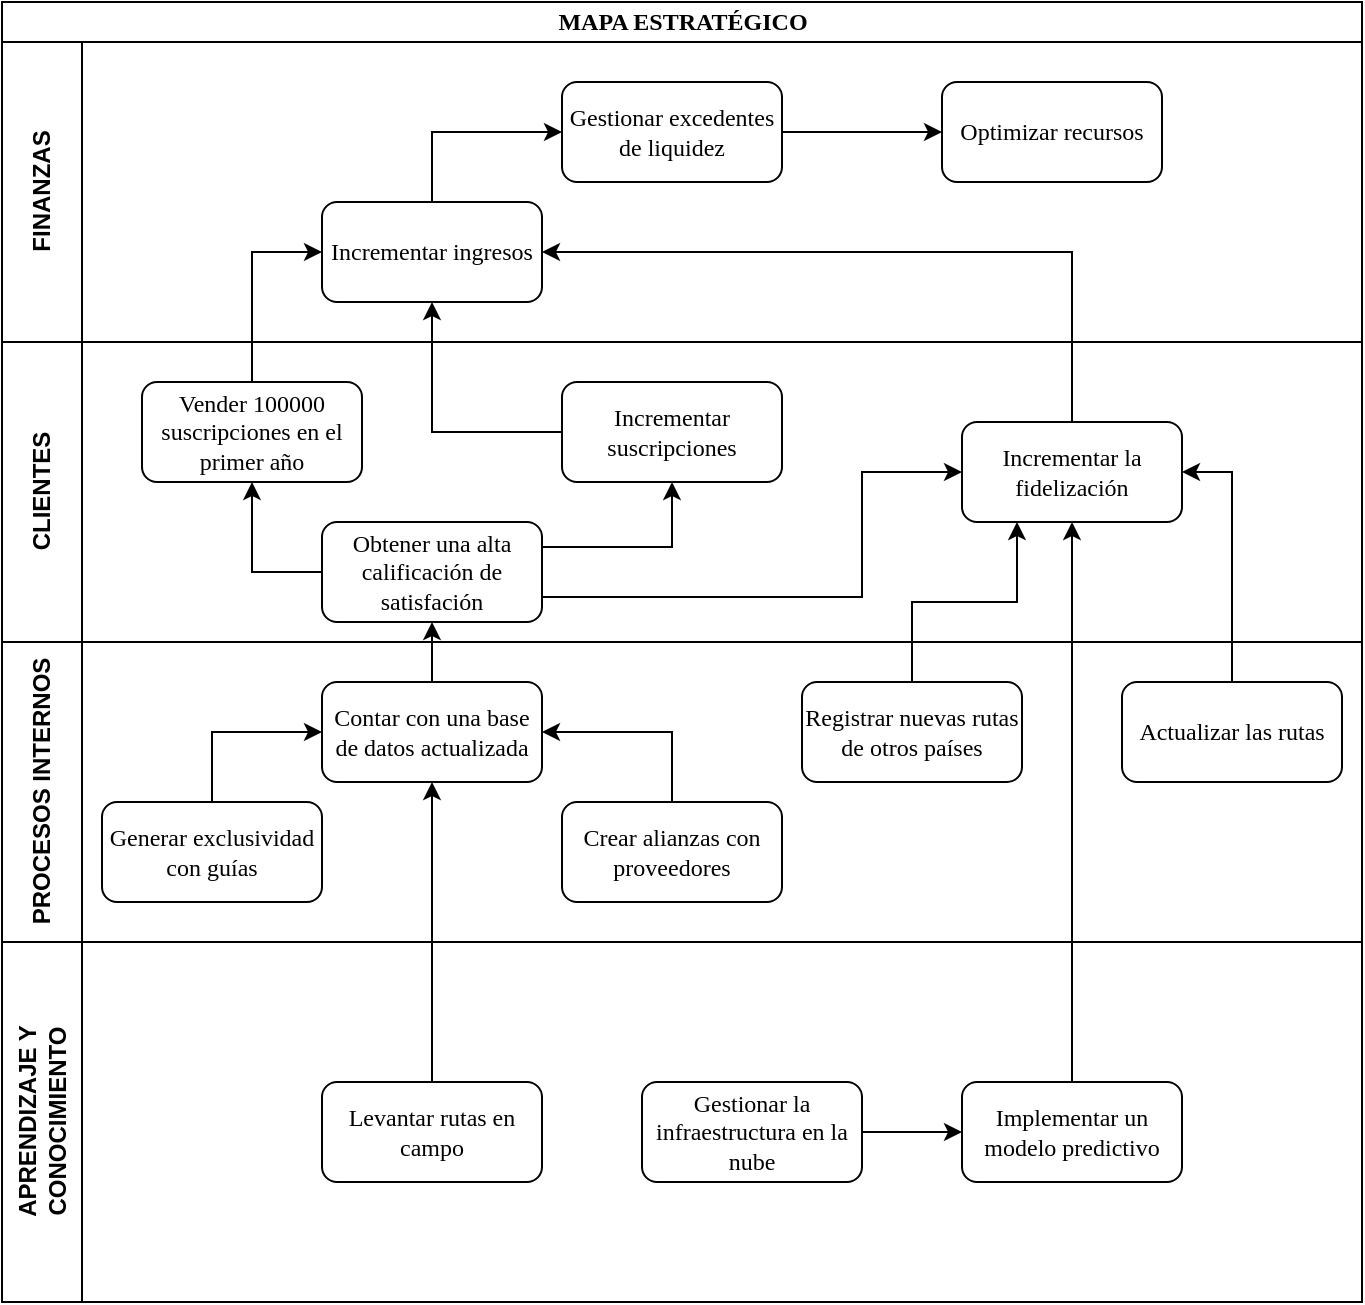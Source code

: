 <mxfile version="21.5.0" type="github">
  <diagram name="Page-1" id="c7488fd3-1785-93aa-aadb-54a6760d102a">
    <mxGraphModel dx="1247" dy="715" grid="1" gridSize="10" guides="1" tooltips="1" connect="1" arrows="1" fold="1" page="1" pageScale="1" pageWidth="1100" pageHeight="850" background="none" math="0" shadow="0">
      <root>
        <mxCell id="0" />
        <mxCell id="1" parent="0" />
        <mxCell id="2b4e8129b02d487f-1" value="MAPA ESTRATÉGICO" style="swimlane;html=1;childLayout=stackLayout;horizontal=1;startSize=20;horizontalStack=0;rounded=0;shadow=0;labelBackgroundColor=none;strokeWidth=1;fontFamily=Verdana;fontSize=12;align=center;" parent="1" vertex="1">
          <mxGeometry x="230" y="90" width="680" height="650" as="geometry" />
        </mxCell>
        <mxCell id="2b4e8129b02d487f-2" value="&lt;div&gt;FINANZAS&lt;/div&gt;" style="swimlane;html=1;startSize=40;horizontal=0;" parent="2b4e8129b02d487f-1" vertex="1">
          <mxGeometry y="20" width="680" height="150" as="geometry" />
        </mxCell>
        <mxCell id="X-eV1Z6oXzj3kzWsgmru-39" value="Incrementar ingresos" style="rounded=1;whiteSpace=wrap;html=1;shadow=0;labelBackgroundColor=none;strokeWidth=1;fontFamily=Verdana;fontSize=12;align=center;" vertex="1" parent="2b4e8129b02d487f-2">
          <mxGeometry x="160" y="80" width="110" height="50" as="geometry" />
        </mxCell>
        <mxCell id="X-eV1Z6oXzj3kzWsgmru-57" value="" style="edgeStyle=orthogonalEdgeStyle;rounded=0;orthogonalLoop=1;jettySize=auto;html=1;" edge="1" parent="2b4e8129b02d487f-2" source="X-eV1Z6oXzj3kzWsgmru-51" target="X-eV1Z6oXzj3kzWsgmru-56">
          <mxGeometry relative="1" as="geometry" />
        </mxCell>
        <mxCell id="X-eV1Z6oXzj3kzWsgmru-51" value="Gestionar excedentes de liquidez" style="rounded=1;whiteSpace=wrap;html=1;shadow=0;labelBackgroundColor=none;strokeWidth=1;fontFamily=Verdana;fontSize=12;align=center;" vertex="1" parent="2b4e8129b02d487f-2">
          <mxGeometry x="280" y="20" width="110" height="50" as="geometry" />
        </mxCell>
        <mxCell id="X-eV1Z6oXzj3kzWsgmru-53" style="edgeStyle=orthogonalEdgeStyle;rounded=0;orthogonalLoop=1;jettySize=auto;html=1;entryX=0;entryY=0.5;entryDx=0;entryDy=0;exitX=0.5;exitY=0;exitDx=0;exitDy=0;" edge="1" parent="2b4e8129b02d487f-2" source="X-eV1Z6oXzj3kzWsgmru-39" target="X-eV1Z6oXzj3kzWsgmru-51">
          <mxGeometry relative="1" as="geometry" />
        </mxCell>
        <mxCell id="X-eV1Z6oXzj3kzWsgmru-56" value="Optimizar recursos" style="rounded=1;whiteSpace=wrap;html=1;shadow=0;labelBackgroundColor=none;strokeWidth=1;fontFamily=Verdana;fontSize=12;align=center;" vertex="1" parent="2b4e8129b02d487f-2">
          <mxGeometry x="470" y="20" width="110" height="50" as="geometry" />
        </mxCell>
        <mxCell id="2b4e8129b02d487f-3" value="CLIENTES" style="swimlane;html=1;startSize=40;horizontal=0;" parent="2b4e8129b02d487f-1" vertex="1">
          <mxGeometry y="170" width="680" height="150" as="geometry" />
        </mxCell>
        <mxCell id="X-eV1Z6oXzj3kzWsgmru-45" style="edgeStyle=orthogonalEdgeStyle;rounded=0;orthogonalLoop=1;jettySize=auto;html=1;entryX=0.5;entryY=1;entryDx=0;entryDy=0;exitX=0;exitY=0.5;exitDx=0;exitDy=0;" edge="1" parent="2b4e8129b02d487f-3" source="2b4e8129b02d487f-12" target="X-eV1Z6oXzj3kzWsgmru-43">
          <mxGeometry relative="1" as="geometry" />
        </mxCell>
        <mxCell id="X-eV1Z6oXzj3kzWsgmru-46" style="edgeStyle=orthogonalEdgeStyle;rounded=0;orthogonalLoop=1;jettySize=auto;html=1;exitX=1;exitY=0.25;exitDx=0;exitDy=0;" edge="1" parent="2b4e8129b02d487f-3" source="2b4e8129b02d487f-12" target="X-eV1Z6oXzj3kzWsgmru-17">
          <mxGeometry relative="1" as="geometry" />
        </mxCell>
        <mxCell id="X-eV1Z6oXzj3kzWsgmru-62" style="edgeStyle=orthogonalEdgeStyle;rounded=0;orthogonalLoop=1;jettySize=auto;html=1;entryX=0;entryY=0.5;entryDx=0;entryDy=0;exitX=1;exitY=0.75;exitDx=0;exitDy=0;" edge="1" parent="2b4e8129b02d487f-3" source="2b4e8129b02d487f-12" target="X-eV1Z6oXzj3kzWsgmru-18">
          <mxGeometry relative="1" as="geometry">
            <Array as="points">
              <mxPoint x="430" y="128" />
              <mxPoint x="430" y="65" />
            </Array>
          </mxGeometry>
        </mxCell>
        <mxCell id="2b4e8129b02d487f-12" value="Obtener una alta calificación de satisfación" style="rounded=1;whiteSpace=wrap;html=1;shadow=0;labelBackgroundColor=none;strokeWidth=1;fontFamily=Verdana;fontSize=12;align=center;" parent="2b4e8129b02d487f-3" vertex="1">
          <mxGeometry x="160" y="90" width="110" height="50" as="geometry" />
        </mxCell>
        <mxCell id="X-eV1Z6oXzj3kzWsgmru-18" value="Incrementar la fidelización" style="rounded=1;whiteSpace=wrap;html=1;shadow=0;labelBackgroundColor=none;strokeWidth=1;fontFamily=Verdana;fontSize=12;align=center;" vertex="1" parent="2b4e8129b02d487f-3">
          <mxGeometry x="480" y="40" width="110" height="50" as="geometry" />
        </mxCell>
        <mxCell id="X-eV1Z6oXzj3kzWsgmru-17" value="Incrementar suscripciones" style="rounded=1;whiteSpace=wrap;html=1;shadow=0;labelBackgroundColor=none;strokeWidth=1;fontFamily=Verdana;fontSize=12;align=center;" vertex="1" parent="2b4e8129b02d487f-3">
          <mxGeometry x="280" y="20" width="110" height="50" as="geometry" />
        </mxCell>
        <mxCell id="X-eV1Z6oXzj3kzWsgmru-43" value="Vender 100000 suscripciones en el primer año" style="rounded=1;whiteSpace=wrap;html=1;shadow=0;labelBackgroundColor=none;strokeWidth=1;fontFamily=Verdana;fontSize=12;align=center;" vertex="1" parent="2b4e8129b02d487f-3">
          <mxGeometry x="70" y="20" width="110" height="50" as="geometry" />
        </mxCell>
        <mxCell id="2b4e8129b02d487f-4" value="PROCESOS INTERNOS" style="swimlane;html=1;startSize=40;horizontal=0;" parent="2b4e8129b02d487f-1" vertex="1">
          <mxGeometry y="320" width="680" height="150" as="geometry" />
        </mxCell>
        <mxCell id="X-eV1Z6oXzj3kzWsgmru-19" value="Actualizar las rutas" style="rounded=1;whiteSpace=wrap;html=1;shadow=0;labelBackgroundColor=none;strokeWidth=1;fontFamily=Verdana;fontSize=12;align=center;" vertex="1" parent="2b4e8129b02d487f-4">
          <mxGeometry x="560" y="20" width="110" height="50" as="geometry" />
        </mxCell>
        <mxCell id="X-eV1Z6oXzj3kzWsgmru-21" value="Contar con una base de datos actualizada" style="rounded=1;whiteSpace=wrap;html=1;shadow=0;labelBackgroundColor=none;strokeWidth=1;fontFamily=Verdana;fontSize=12;align=center;" vertex="1" parent="2b4e8129b02d487f-4">
          <mxGeometry x="160" y="20" width="110" height="50" as="geometry" />
        </mxCell>
        <mxCell id="X-eV1Z6oXzj3kzWsgmru-23" value="Registrar nuevas rutas de otros países" style="rounded=1;whiteSpace=wrap;html=1;shadow=0;labelBackgroundColor=none;strokeWidth=1;fontFamily=Verdana;fontSize=12;align=center;" vertex="1" parent="2b4e8129b02d487f-4">
          <mxGeometry x="400" y="20" width="110" height="50" as="geometry" />
        </mxCell>
        <mxCell id="X-eV1Z6oXzj3kzWsgmru-37" value="Generar exclusividad con guías " style="rounded=1;whiteSpace=wrap;html=1;shadow=0;labelBackgroundColor=none;strokeWidth=1;fontFamily=Verdana;fontSize=12;align=center;" vertex="1" parent="2b4e8129b02d487f-4">
          <mxGeometry x="50" y="80" width="110" height="50" as="geometry" />
        </mxCell>
        <mxCell id="X-eV1Z6oXzj3kzWsgmru-38" style="edgeStyle=orthogonalEdgeStyle;rounded=0;orthogonalLoop=1;jettySize=auto;html=1;entryX=0;entryY=0.5;entryDx=0;entryDy=0;exitX=0.5;exitY=0;exitDx=0;exitDy=0;" edge="1" parent="2b4e8129b02d487f-4" source="X-eV1Z6oXzj3kzWsgmru-37" target="X-eV1Z6oXzj3kzWsgmru-21">
          <mxGeometry relative="1" as="geometry" />
        </mxCell>
        <mxCell id="X-eV1Z6oXzj3kzWsgmru-44" style="edgeStyle=orthogonalEdgeStyle;rounded=0;orthogonalLoop=1;jettySize=auto;html=1;entryX=1;entryY=0.5;entryDx=0;entryDy=0;exitX=0.5;exitY=0;exitDx=0;exitDy=0;" edge="1" parent="2b4e8129b02d487f-4" source="X-eV1Z6oXzj3kzWsgmru-35" target="X-eV1Z6oXzj3kzWsgmru-21">
          <mxGeometry relative="1" as="geometry" />
        </mxCell>
        <mxCell id="X-eV1Z6oXzj3kzWsgmru-35" value="Crear alianzas con proveedores" style="rounded=1;whiteSpace=wrap;html=1;shadow=0;labelBackgroundColor=none;strokeWidth=1;fontFamily=Verdana;fontSize=12;align=center;" vertex="1" parent="2b4e8129b02d487f-4">
          <mxGeometry x="280" y="80" width="110" height="50" as="geometry" />
        </mxCell>
        <mxCell id="X-eV1Z6oXzj3kzWsgmru-9" value="&lt;div&gt;APRENDIZAJE Y &lt;br&gt;&lt;/div&gt;&lt;div&gt;CONOCIMIENTO&lt;/div&gt;" style="swimlane;html=1;startSize=40;horizontal=0;" vertex="1" parent="2b4e8129b02d487f-1">
          <mxGeometry y="470" width="680" height="180" as="geometry" />
        </mxCell>
        <mxCell id="X-eV1Z6oXzj3kzWsgmru-22" value="Implementar un modelo predictivo" style="rounded=1;whiteSpace=wrap;html=1;shadow=0;labelBackgroundColor=none;strokeWidth=1;fontFamily=Verdana;fontSize=12;align=center;" vertex="1" parent="X-eV1Z6oXzj3kzWsgmru-9">
          <mxGeometry x="480" y="70" width="110" height="50" as="geometry" />
        </mxCell>
        <mxCell id="X-eV1Z6oXzj3kzWsgmru-58" value="Levantar rutas en campo" style="rounded=1;whiteSpace=wrap;html=1;shadow=0;labelBackgroundColor=none;strokeWidth=1;fontFamily=Verdana;fontSize=12;align=center;" vertex="1" parent="X-eV1Z6oXzj3kzWsgmru-9">
          <mxGeometry x="160" y="70" width="110" height="50" as="geometry" />
        </mxCell>
        <mxCell id="X-eV1Z6oXzj3kzWsgmru-61" style="edgeStyle=orthogonalEdgeStyle;rounded=0;orthogonalLoop=1;jettySize=auto;html=1;entryX=0;entryY=0.5;entryDx=0;entryDy=0;" edge="1" parent="X-eV1Z6oXzj3kzWsgmru-9" source="X-eV1Z6oXzj3kzWsgmru-60" target="X-eV1Z6oXzj3kzWsgmru-22">
          <mxGeometry relative="1" as="geometry" />
        </mxCell>
        <mxCell id="X-eV1Z6oXzj3kzWsgmru-60" value="Gestionar la infraestructura en la nube" style="rounded=1;whiteSpace=wrap;html=1;shadow=0;labelBackgroundColor=none;strokeWidth=1;fontFamily=Verdana;fontSize=12;align=center;" vertex="1" parent="X-eV1Z6oXzj3kzWsgmru-9">
          <mxGeometry x="320" y="70" width="110" height="50" as="geometry" />
        </mxCell>
        <mxCell id="X-eV1Z6oXzj3kzWsgmru-24" style="edgeStyle=orthogonalEdgeStyle;rounded=0;orthogonalLoop=1;jettySize=auto;html=1;entryX=0.5;entryY=1;entryDx=0;entryDy=0;" edge="1" parent="2b4e8129b02d487f-1" source="X-eV1Z6oXzj3kzWsgmru-22" target="X-eV1Z6oXzj3kzWsgmru-18">
          <mxGeometry relative="1" as="geometry">
            <Array as="points">
              <mxPoint x="535" y="330" />
              <mxPoint x="535" y="330" />
            </Array>
          </mxGeometry>
        </mxCell>
        <mxCell id="X-eV1Z6oXzj3kzWsgmru-31" style="edgeStyle=orthogonalEdgeStyle;rounded=0;orthogonalLoop=1;jettySize=auto;html=1;entryX=1;entryY=0.5;entryDx=0;entryDy=0;" edge="1" parent="2b4e8129b02d487f-1" source="X-eV1Z6oXzj3kzWsgmru-19" target="X-eV1Z6oXzj3kzWsgmru-18">
          <mxGeometry relative="1" as="geometry" />
        </mxCell>
        <mxCell id="X-eV1Z6oXzj3kzWsgmru-33" style="edgeStyle=orthogonalEdgeStyle;rounded=0;orthogonalLoop=1;jettySize=auto;html=1;entryX=0.5;entryY=1;entryDx=0;entryDy=0;" edge="1" parent="2b4e8129b02d487f-1" source="X-eV1Z6oXzj3kzWsgmru-21" target="2b4e8129b02d487f-12">
          <mxGeometry relative="1" as="geometry" />
        </mxCell>
        <mxCell id="X-eV1Z6oXzj3kzWsgmru-42" style="edgeStyle=orthogonalEdgeStyle;rounded=0;orthogonalLoop=1;jettySize=auto;html=1;entryX=0.25;entryY=1;entryDx=0;entryDy=0;" edge="1" parent="2b4e8129b02d487f-1" source="X-eV1Z6oXzj3kzWsgmru-23" target="X-eV1Z6oXzj3kzWsgmru-18">
          <mxGeometry relative="1" as="geometry" />
        </mxCell>
        <mxCell id="X-eV1Z6oXzj3kzWsgmru-47" style="edgeStyle=orthogonalEdgeStyle;rounded=0;orthogonalLoop=1;jettySize=auto;html=1;entryX=0;entryY=0.5;entryDx=0;entryDy=0;" edge="1" parent="2b4e8129b02d487f-1" source="X-eV1Z6oXzj3kzWsgmru-43" target="X-eV1Z6oXzj3kzWsgmru-39">
          <mxGeometry relative="1" as="geometry" />
        </mxCell>
        <mxCell id="X-eV1Z6oXzj3kzWsgmru-48" style="edgeStyle=orthogonalEdgeStyle;rounded=0;orthogonalLoop=1;jettySize=auto;html=1;entryX=0.5;entryY=1;entryDx=0;entryDy=0;" edge="1" parent="2b4e8129b02d487f-1" source="X-eV1Z6oXzj3kzWsgmru-17" target="X-eV1Z6oXzj3kzWsgmru-39">
          <mxGeometry relative="1" as="geometry" />
        </mxCell>
        <mxCell id="X-eV1Z6oXzj3kzWsgmru-49" style="edgeStyle=orthogonalEdgeStyle;rounded=0;orthogonalLoop=1;jettySize=auto;html=1;entryX=1;entryY=0.5;entryDx=0;entryDy=0;exitX=0.5;exitY=0;exitDx=0;exitDy=0;" edge="1" parent="2b4e8129b02d487f-1" source="X-eV1Z6oXzj3kzWsgmru-18" target="X-eV1Z6oXzj3kzWsgmru-39">
          <mxGeometry relative="1" as="geometry" />
        </mxCell>
        <mxCell id="X-eV1Z6oXzj3kzWsgmru-59" style="edgeStyle=orthogonalEdgeStyle;rounded=0;orthogonalLoop=1;jettySize=auto;html=1;entryX=0.5;entryY=1;entryDx=0;entryDy=0;" edge="1" parent="2b4e8129b02d487f-1" source="X-eV1Z6oXzj3kzWsgmru-58" target="X-eV1Z6oXzj3kzWsgmru-21">
          <mxGeometry relative="1" as="geometry" />
        </mxCell>
      </root>
    </mxGraphModel>
  </diagram>
</mxfile>
